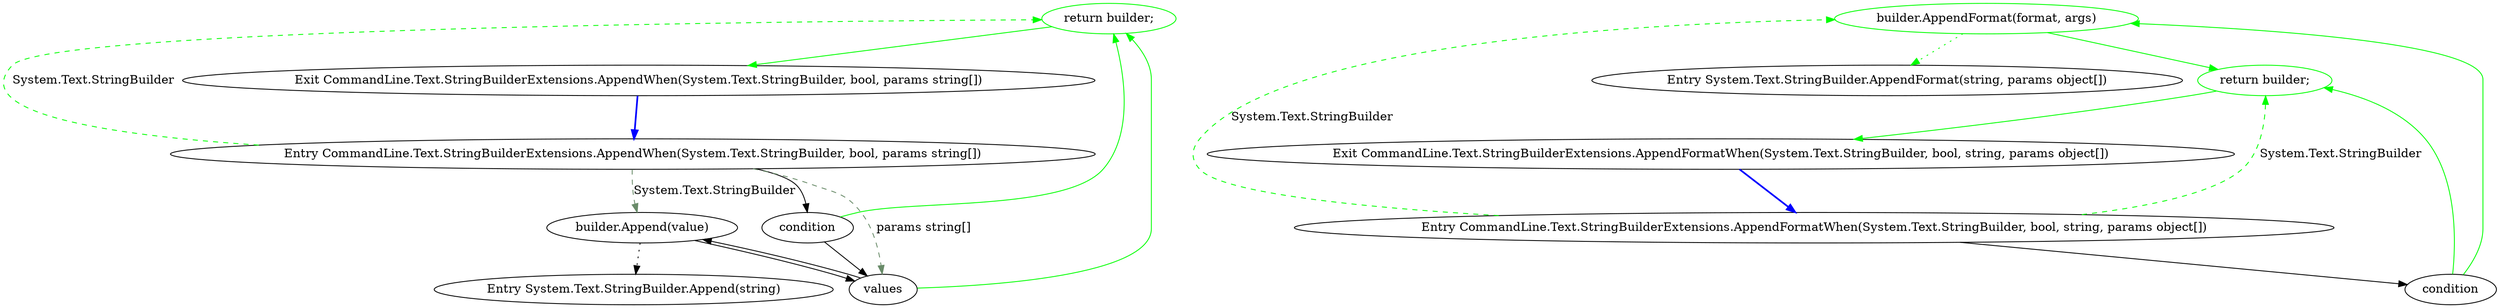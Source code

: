 digraph  {
d4 [label="return builder;", span="18-18", cluster="CommandLine.Text.StringBuilderExtensions.AppendWhen(System.Text.StringBuilder, bool, params string[])", color=green, community=0];
d0 [label="Entry CommandLine.Text.StringBuilderExtensions.AppendWhen(System.Text.StringBuilder, bool, params string[])", span="9-9", cluster="CommandLine.Text.StringBuilderExtensions.AppendWhen(System.Text.StringBuilder, bool, params string[])"];
d1 [label=condition, span="11-11", cluster="CommandLine.Text.StringBuilderExtensions.AppendWhen(System.Text.StringBuilder, bool, params string[])"];
d2 [label=values, span="13-13", cluster="CommandLine.Text.StringBuilderExtensions.AppendWhen(System.Text.StringBuilder, bool, params string[])"];
d5 [label="Exit CommandLine.Text.StringBuilderExtensions.AppendWhen(System.Text.StringBuilder, bool, params string[])", span="9-9", cluster="CommandLine.Text.StringBuilderExtensions.AppendWhen(System.Text.StringBuilder, bool, params string[])"];
d16 [label="builder.AppendFormat(format, args)", span="37-37", cluster="CommandLine.Text.StringBuilderExtensions.AppendFormatWhen(System.Text.StringBuilder, bool, string, params object[])", color=green, community=0];
d14 [label="Entry CommandLine.Text.StringBuilderExtensions.AppendFormatWhen(System.Text.StringBuilder, bool, string, params object[])", span="33-33", cluster="CommandLine.Text.StringBuilderExtensions.AppendFormatWhen(System.Text.StringBuilder, bool, string, params object[])"];
d15 [label=condition, span="35-35", cluster="CommandLine.Text.StringBuilderExtensions.AppendFormatWhen(System.Text.StringBuilder, bool, string, params object[])"];
d17 [label="return builder;", span="39-39", cluster="CommandLine.Text.StringBuilderExtensions.AppendFormatWhen(System.Text.StringBuilder, bool, string, params object[])", color=green, community=0];
d19 [label="Entry System.Text.StringBuilder.AppendFormat(string, params object[])", span="0-0", cluster="System.Text.StringBuilder.AppendFormat(string, params object[])"];
d18 [label="Exit CommandLine.Text.StringBuilderExtensions.AppendFormatWhen(System.Text.StringBuilder, bool, string, params object[])", span="33-33", cluster="CommandLine.Text.StringBuilderExtensions.AppendFormatWhen(System.Text.StringBuilder, bool, string, params object[])"];
d3 [label="builder.Append(value)", span="15-15", cluster="CommandLine.Text.StringBuilderExtensions.AppendWhen(System.Text.StringBuilder, bool, params string[])"];
d6 [label="Entry System.Text.StringBuilder.Append(string)", span="0-0", cluster="System.Text.StringBuilder.Append(string)"];
d4 -> d5  [key=0, style=solid, color=green];
d0 -> d4  [key=1, style=dashed, color=green, label="System.Text.StringBuilder"];
d0 -> d1  [key=0, style=solid];
d0 -> d2  [key=1, style=dashed, color=darkseagreen4, label="params string[]"];
d0 -> d3  [key=1, style=dashed, color=darkseagreen4, label="System.Text.StringBuilder"];
d1 -> d4  [key=0, style=solid, color=green];
d1 -> d2  [key=0, style=solid];
d2 -> d4  [key=0, style=solid, color=green];
d2 -> d3  [key=0, style=solid];
d5 -> d0  [key=0, style=bold, color=blue];
d16 -> d17  [key=0, style=solid, color=green];
d16 -> d19  [key=2, style=dotted, color=green];
d14 -> d16  [key=1, style=dashed, color=green, label="System.Text.StringBuilder"];
d14 -> d17  [key=1, style=dashed, color=green, label="System.Text.StringBuilder"];
d14 -> d15  [key=0, style=solid];
d15 -> d16  [key=0, style=solid, color=green];
d15 -> d17  [key=0, style=solid, color=green];
d17 -> d18  [key=0, style=solid, color=green];
d18 -> d14  [key=0, style=bold, color=blue];
d3 -> d2  [key=0, style=solid];
d3 -> d6  [key=2, style=dotted];
}
